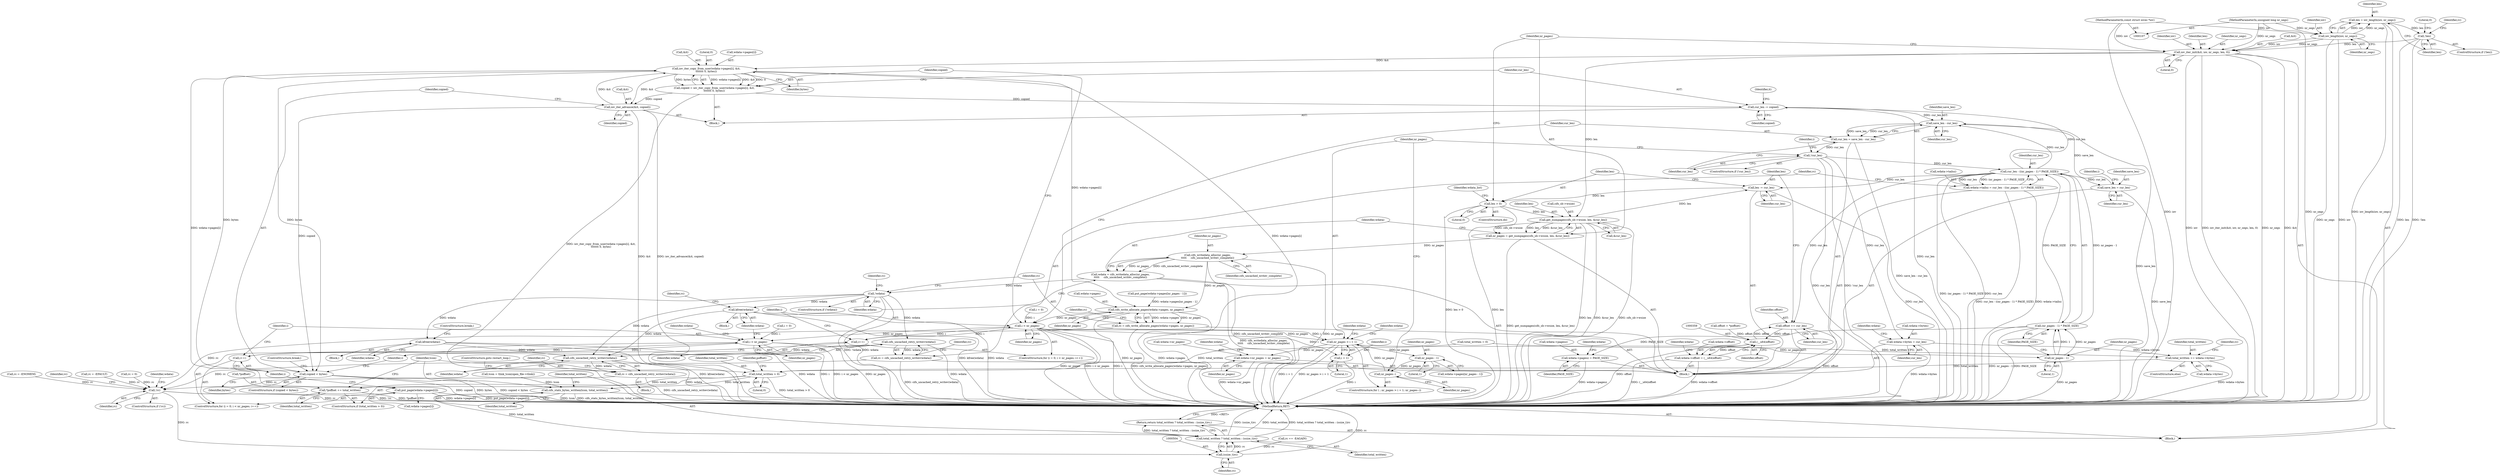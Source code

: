 digraph "0_linux_5d81de8e8667da7135d3a32a964087c0faf5483f@API" {
"1000275" [label="(Call,iov_iter_copy_from_user(wdata->pages[i], &it,\n\t\t\t\t\t\t\t 0, bytes))"];
"1000288" [label="(Call,iov_iter_advance(&it, copied))"];
"1000275" [label="(Call,iov_iter_copy_from_user(wdata->pages[i], &it,\n\t\t\t\t\t\t\t 0, bytes))"];
"1000214" [label="(Call,iov_iter_init(&it, iov, nr_segs, len, 0))"];
"1000135" [label="(Call,iov_length(iov, nr_segs))"];
"1000109" [label="(MethodParameterIn,const struct iovec *iov)"];
"1000110" [label="(MethodParameterIn,unsigned long nr_segs)"];
"1000139" [label="(Call,!len)"];
"1000133" [label="(Call,len = iov_length(iov, nr_segs))"];
"1000293" [label="(Call,copied < bytes)"];
"1000273" [label="(Call,copied = iov_iter_copy_from_user(wdata->pages[i], &it,\n\t\t\t\t\t\t\t 0, bytes))"];
"1000249" [label="(Call,cifs_write_allocate_pages(wdata->pages, nr_pages))"];
"1000247" [label="(Call,rc = cifs_write_allocate_pages(wdata->pages, nr_pages))"];
"1000434" [label="(Call,!rc)"];
"1000503" [label="(Call,(ssize_t)rc)"];
"1000500" [label="(Call,total_written ? total_written : (ssize_t)rc)"];
"1000499" [label="(Return,return total_written ? total_written : (ssize_t)rc;)"];
"1000267" [label="(Call,i < nr_pages)"];
"1000270" [label="(Call,i++)"];
"1000310" [label="(Call,i < nr_pages)"];
"1000313" [label="(Call,i++)"];
"1000329" [label="(Call,nr_pages > i + 1)"];
"1000341" [label="(Call,nr_pages - 1)"];
"1000334" [label="(Call,nr_pages--)"];
"1000349" [label="(Call,wdata->nr_pages = nr_pages)"];
"1000389" [label="(Call,nr_pages - 1)"];
"1000388" [label="(Call,(nr_pages - 1) * PAGE_SIZE)"];
"1000377" [label="(Call,wdata->pagesz = PAGE_SIZE)"];
"1000386" [label="(Call,cur_len - ((nr_pages - 1) * PAGE_SIZE))"];
"1000260" [label="(Call,save_len = cur_len)"];
"1000299" [label="(Call,save_len - cur_len)"];
"1000297" [label="(Call,cur_len = save_len - cur_len)"];
"1000303" [label="(Call,!cur_len)"];
"1000372" [label="(Call,wdata->bytes = cur_len)"];
"1000461" [label="(Call,total_written += wdata->bytes)"];
"1000489" [label="(Call,total_written > 0)"];
"1000492" [label="(Call,*poffset += total_written)"];
"1000496" [label="(Call,cifs_stats_bytes_written(tcon, total_written))"];
"1000285" [label="(Call,cur_len -= copied)"];
"1000382" [label="(Call,wdata->tailsz = cur_len - ((nr_pages - 1) * PAGE_SIZE))"];
"1000414" [label="(Call,offset += cur_len)"];
"1000358" [label="(Call,(__u64)offset)"];
"1000354" [label="(Call,wdata->offset = (__u64)offset)"];
"1000417" [label="(Call,len -= cur_len)"];
"1000420" [label="(Call,len > 0)"];
"1000226" [label="(Call,get_numpages(cifs_sb->wsize, len, &cur_len))"];
"1000224" [label="(Call,nr_pages = get_numpages(cifs_sb->wsize, len, &cur_len))"];
"1000235" [label="(Call,cifs_writedata_alloc(nr_pages,\n\t\t\t\t\t     cifs_uncached_writev_complete))"];
"1000233" [label="(Call,wdata = cifs_writedata_alloc(nr_pages,\n\t\t\t\t\t     cifs_uncached_writev_complete))"];
"1000239" [label="(Call,!wdata)"];
"1000257" [label="(Call,kfree(wdata))"];
"1000474" [label="(Call,cifs_uncached_retry_writev(wdata))"];
"1000472" [label="(Call,rc = cifs_uncached_retry_writev(wdata))"];
"1000321" [label="(Call,kfree(wdata))"];
"1000395" [label="(Call,cifs_uncached_retry_writev(wdata))"];
"1000393" [label="(Call,rc = cifs_uncached_retry_writev(wdata))"];
"1000331" [label="(Call,i + 1)"];
"1000315" [label="(Call,put_page(wdata->pages[i]))"];
"1000503" [label="(Call,(ssize_t)rc)"];
"1000303" [label="(Call,!cur_len)"];
"1000353" [label="(Identifier,nr_pages)"];
"1000219" [label="(Identifier,len)"];
"1000305" [label="(Block,)"];
"1000420" [label="(Call,len > 0)"];
"1000267" [label="(Call,i < nr_pages)"];
"1000350" [label="(Call,wdata->nr_pages)"];
"1000433" [label="(ControlStructure,if (!rc))"];
"1000261" [label="(Identifier,save_len)"];
"1000492" [label="(Call,*poffset += total_written)"];
"1000336" [label="(Call,put_page(wdata->pages[nr_pages - 1]))"];
"1000389" [label="(Call,nr_pages - 1)"];
"1000222" [label="(Block,)"];
"1000354" [label="(Call,wdata->offset = (__u64)offset)"];
"1000498" [label="(Identifier,total_written)"];
"1000324" [label="(Identifier,rc)"];
"1000281" [label="(Call,&it)"];
"1000315" [label="(Call,put_page(wdata->pages[i]))"];
"1000231" [label="(Call,&cur_len)"];
"1000495" [label="(Identifier,total_written)"];
"1000417" [label="(Call,len -= cur_len)"];
"1000135" [label="(Call,iov_length(iov, nr_segs))"];
"1000480" [label="(Identifier,wdata)"];
"1000214" [label="(Call,iov_iter_init(&it, iov, nr_segs, len, 0))"];
"1000398" [label="(Identifier,rc)"];
"1000270" [label="(Call,i++)"];
"1000220" [label="(Literal,0)"];
"1000265" [label="(Identifier,i)"];
"1000328" [label="(ControlStructure,for ( ; nr_pages > i + 1; nr_pages--))"];
"1000314" [label="(Identifier,i)"];
"1000386" [label="(Call,cur_len - ((nr_pages - 1) * PAGE_SIZE))"];
"1000335" [label="(Identifier,nr_pages)"];
"1000349" [label="(Call,wdata->nr_pages = nr_pages)"];
"1000308" [label="(Identifier,i)"];
"1000322" [label="(Identifier,wdata)"];
"1000140" [label="(Identifier,len)"];
"1000506" [label="(MethodReturn,RET)"];
"1000339" [label="(Identifier,wdata)"];
"1000243" [label="(Identifier,rc)"];
"1000292" [label="(ControlStructure,if (copied < bytes))"];
"1000318" [label="(Identifier,wdata)"];
"1000236" [label="(Identifier,nr_pages)"];
"1000342" [label="(Identifier,nr_pages)"];
"1000312" [label="(Identifier,nr_pages)"];
"1000268" [label="(Identifier,i)"];
"1000473" [label="(Identifier,rc)"];
"1000341" [label="(Call,nr_pages - 1)"];
"1000377" [label="(Call,wdata->pagesz = PAGE_SIZE)"];
"1000460" [label="(ControlStructure,else)"];
"1000307" [label="(Call,i = 0)"];
"1000494" [label="(Identifier,poffset)"];
"1000300" [label="(Identifier,save_len)"];
"1000462" [label="(Identifier,total_written)"];
"1000346" [label="(Identifier,wdata)"];
"1000493" [label="(Call,*poffset)"];
"1000419" [label="(Identifier,cur_len)"];
"1000390" [label="(Identifier,nr_pages)"];
"1000427" [label="(Identifier,wdata_list)"];
"1000337" [label="(Call,wdata->pages[nr_pages - 1])"];
"1000421" [label="(Identifier,len)"];
"1000383" [label="(Call,wdata->tailsz)"];
"1000272" [label="(Block,)"];
"1000258" [label="(Identifier,wdata)"];
"1000384" [label="(Identifier,wdata)"];
"1000224" [label="(Call,nr_pages = get_numpages(cifs_sb->wsize, len, &cur_len))"];
"1000334" [label="(Call,nr_pages--)"];
"1000316" [label="(Call,wdata->pages[i])"];
"1000144" [label="(Identifier,rc)"];
"1000260" [label="(Call,save_len = cur_len)"];
"1000311" [label="(Identifier,i)"];
"1000297" [label="(Call,cur_len = save_len - cur_len)"];
"1000435" [label="(Identifier,rc)"];
"1000218" [label="(Identifier,nr_segs)"];
"1000296" [label="(ControlStructure,break;)"];
"1000330" [label="(Identifier,nr_pages)"];
"1000393" [label="(Call,rc = cifs_uncached_retry_writev(wdata))"];
"1000285" [label="(Call,cur_len -= copied)"];
"1000226" [label="(Call,get_numpages(cifs_sb->wsize, len, &cur_len))"];
"1000416" [label="(Identifier,cur_len)"];
"1000505" [label="(Identifier,rc)"];
"1000215" [label="(Call,&it)"];
"1000372" [label="(Call,wdata->bytes = cur_len)"];
"1000289" [label="(Call,&it)"];
"1000137" [label="(Identifier,nr_segs)"];
"1000283" [label="(Literal,0)"];
"1000471" [label="(Block,)"];
"1000225" [label="(Identifier,nr_pages)"];
"1000422" [label="(Literal,0)"];
"1000415" [label="(Identifier,offset)"];
"1000253" [label="(Identifier,nr_pages)"];
"1000257" [label="(Call,kfree(wdata))"];
"1000242" [label="(Call,rc = -ENOMEM)"];
"1000388" [label="(Call,(nr_pages - 1) * PAGE_SIZE)"];
"1000295" [label="(Identifier,bytes)"];
"1000381" [label="(Identifier,PAGE_SIZE)"];
"1000262" [label="(Identifier,cur_len)"];
"1000248" [label="(Identifier,rc)"];
"1000343" [label="(Literal,1)"];
"1000396" [label="(Identifier,wdata)"];
"1000217" [label="(Identifier,iov)"];
"1000288" [label="(Call,iov_iter_advance(&it, copied))"];
"1000302" [label="(ControlStructure,if (!cur_len))"];
"1000274" [label="(Identifier,copied)"];
"1000238" [label="(ControlStructure,if (!wdata))"];
"1000304" [label="(Identifier,cur_len)"];
"1000438" [label="(Identifier,rc)"];
"1000230" [label="(Identifier,len)"];
"1000476" [label="(ControlStructure,goto restart_loop;)"];
"1000276" [label="(Call,wdata->pages[i])"];
"1000227" [label="(Call,cifs_sb->wsize)"];
"1000313" [label="(Call,i++)"];
"1000306" [label="(ControlStructure,for (i = 0; i < nr_pages; i++))"];
"1000134" [label="(Identifier,len)"];
"1000502" [label="(Identifier,total_written)"];
"1000392" [label="(Identifier,PAGE_SIZE)"];
"1000323" [label="(Call,rc = -EFAULT)"];
"1000497" [label="(Identifier,tcon)"];
"1000249" [label="(Call,cifs_write_allocate_pages(wdata->pages, nr_pages))"];
"1000290" [label="(Identifier,it)"];
"1000310" [label="(Call,i < nr_pages)"];
"1000250" [label="(Call,wdata->pages)"];
"1000293" [label="(Call,copied < bytes)"];
"1000247" [label="(Call,rc = cifs_write_allocate_pages(wdata->pages, nr_pages))"];
"1000255" [label="(Identifier,rc)"];
"1000360" [label="(Identifier,offset)"];
"1000110" [label="(MethodParameterIn,unsigned long nr_segs)"];
"1000378" [label="(Call,wdata->pagesz)"];
"1000501" [label="(Identifier,total_written)"];
"1000395" [label="(Call,cifs_uncached_retry_writev(wdata))"];
"1000173" [label="(Call,tcon = tlink_tcon(open_file->tlink))"];
"1000271" [label="(Identifier,i)"];
"1000391" [label="(Literal,1)"];
"1000269" [label="(Identifier,nr_pages)"];
"1000467" [label="(Call,rc == -EAGAIN)"];
"1000120" [label="(Call,total_written = 0)"];
"1000463" [label="(Call,wdata->bytes)"];
"1000294" [label="(Identifier,copied)"];
"1000428" [label="(Call,rc = 0)"];
"1000233" [label="(Call,wdata = cifs_writedata_alloc(nr_pages,\n\t\t\t\t\t     cifs_uncached_writev_complete))"];
"1000434" [label="(Call,!rc)"];
"1000235" [label="(Call,cifs_writedata_alloc(nr_pages,\n\t\t\t\t\t     cifs_uncached_writev_complete))"];
"1000321" [label="(Call,kfree(wdata))"];
"1000333" [label="(Literal,1)"];
"1000109" [label="(MethodParameterIn,const struct iovec *iov)"];
"1000373" [label="(Call,wdata->bytes)"];
"1000286" [label="(Identifier,cur_len)"];
"1000139" [label="(Call,!len)"];
"1000387" [label="(Identifier,cur_len)"];
"1000331" [label="(Call,i + 1)"];
"1000468" [label="(Identifier,rc)"];
"1000418" [label="(Identifier,len)"];
"1000284" [label="(Identifier,bytes)"];
"1000112" [label="(Block,)"];
"1000363" [label="(Identifier,wdata)"];
"1000475" [label="(Identifier,wdata)"];
"1000472" [label="(Call,rc = cifs_uncached_retry_writev(wdata))"];
"1000263" [label="(ControlStructure,for (i = 0; i < nr_pages; i++))"];
"1000376" [label="(Identifier,cur_len)"];
"1000298" [label="(Identifier,cur_len)"];
"1000136" [label="(Identifier,iov)"];
"1000299" [label="(Call,save_len - cur_len)"];
"1000491" [label="(Literal,0)"];
"1000275" [label="(Call,iov_iter_copy_from_user(wdata->pages[i], &it,\n\t\t\t\t\t\t\t 0, bytes))"];
"1000273" [label="(Call,copied = iov_iter_copy_from_user(wdata->pages[i], &it,\n\t\t\t\t\t\t\t 0, bytes))"];
"1000394" [label="(Identifier,rc)"];
"1000291" [label="(Identifier,copied)"];
"1000474" [label="(Call,cifs_uncached_retry_writev(wdata))"];
"1000133" [label="(Call,len = iov_length(iov, nr_segs))"];
"1000221" [label="(ControlStructure,do)"];
"1000379" [label="(Identifier,wdata)"];
"1000142" [label="(Literal,0)"];
"1000500" [label="(Call,total_written ? total_written : (ssize_t)rc)"];
"1000382" [label="(Call,wdata->tailsz = cur_len - ((nr_pages - 1) * PAGE_SIZE))"];
"1000301" [label="(Identifier,cur_len)"];
"1000414" [label="(Call,offset += cur_len)"];
"1000358" [label="(Call,(__u64)offset)"];
"1000355" [label="(Call,wdata->offset)"];
"1000234" [label="(Identifier,wdata)"];
"1000490" [label="(Identifier,total_written)"];
"1000287" [label="(Identifier,copied)"];
"1000237" [label="(Identifier,cifs_uncached_writev_complete)"];
"1000329" [label="(Call,nr_pages > i + 1)"];
"1000332" [label="(Identifier,i)"];
"1000489" [label="(Call,total_written > 0)"];
"1000461" [label="(Call,total_written += wdata->bytes)"];
"1000138" [label="(ControlStructure,if (!len))"];
"1000264" [label="(Call,i = 0)"];
"1000499" [label="(Return,return total_written ? total_written : (ssize_t)rc;)"];
"1000256" [label="(Block,)"];
"1000259" [label="(ControlStructure,break;)"];
"1000496" [label="(Call,cifs_stats_bytes_written(tcon, total_written))"];
"1000193" [label="(Call,offset = *poffset)"];
"1000488" [label="(ControlStructure,if (total_written > 0))"];
"1000356" [label="(Identifier,wdata)"];
"1000240" [label="(Identifier,wdata)"];
"1000239" [label="(Call,!wdata)"];
"1000275" -> "1000273"  [label="AST: "];
"1000275" -> "1000284"  [label="CFG: "];
"1000276" -> "1000275"  [label="AST: "];
"1000281" -> "1000275"  [label="AST: "];
"1000283" -> "1000275"  [label="AST: "];
"1000284" -> "1000275"  [label="AST: "];
"1000273" -> "1000275"  [label="CFG: "];
"1000275" -> "1000506"  [label="DDG: wdata->pages[i]"];
"1000275" -> "1000249"  [label="DDG: wdata->pages[i]"];
"1000275" -> "1000273"  [label="DDG: wdata->pages[i]"];
"1000275" -> "1000273"  [label="DDG: &it"];
"1000275" -> "1000273"  [label="DDG: 0"];
"1000275" -> "1000273"  [label="DDG: bytes"];
"1000288" -> "1000275"  [label="DDG: &it"];
"1000214" -> "1000275"  [label="DDG: &it"];
"1000293" -> "1000275"  [label="DDG: bytes"];
"1000275" -> "1000288"  [label="DDG: &it"];
"1000275" -> "1000293"  [label="DDG: bytes"];
"1000275" -> "1000315"  [label="DDG: wdata->pages[i]"];
"1000288" -> "1000272"  [label="AST: "];
"1000288" -> "1000291"  [label="CFG: "];
"1000289" -> "1000288"  [label="AST: "];
"1000291" -> "1000288"  [label="AST: "];
"1000294" -> "1000288"  [label="CFG: "];
"1000288" -> "1000506"  [label="DDG: &it"];
"1000288" -> "1000506"  [label="DDG: iov_iter_advance(&it, copied)"];
"1000273" -> "1000288"  [label="DDG: copied"];
"1000288" -> "1000293"  [label="DDG: copied"];
"1000214" -> "1000112"  [label="AST: "];
"1000214" -> "1000220"  [label="CFG: "];
"1000215" -> "1000214"  [label="AST: "];
"1000217" -> "1000214"  [label="AST: "];
"1000218" -> "1000214"  [label="AST: "];
"1000219" -> "1000214"  [label="AST: "];
"1000220" -> "1000214"  [label="AST: "];
"1000225" -> "1000214"  [label="CFG: "];
"1000214" -> "1000506"  [label="DDG: iov"];
"1000214" -> "1000506"  [label="DDG: iov_iter_init(&it, iov, nr_segs, len, 0)"];
"1000214" -> "1000506"  [label="DDG: nr_segs"];
"1000214" -> "1000506"  [label="DDG: &it"];
"1000135" -> "1000214"  [label="DDG: iov"];
"1000135" -> "1000214"  [label="DDG: nr_segs"];
"1000109" -> "1000214"  [label="DDG: iov"];
"1000110" -> "1000214"  [label="DDG: nr_segs"];
"1000139" -> "1000214"  [label="DDG: len"];
"1000214" -> "1000226"  [label="DDG: len"];
"1000135" -> "1000133"  [label="AST: "];
"1000135" -> "1000137"  [label="CFG: "];
"1000136" -> "1000135"  [label="AST: "];
"1000137" -> "1000135"  [label="AST: "];
"1000133" -> "1000135"  [label="CFG: "];
"1000135" -> "1000506"  [label="DDG: iov"];
"1000135" -> "1000506"  [label="DDG: nr_segs"];
"1000135" -> "1000133"  [label="DDG: iov"];
"1000135" -> "1000133"  [label="DDG: nr_segs"];
"1000109" -> "1000135"  [label="DDG: iov"];
"1000110" -> "1000135"  [label="DDG: nr_segs"];
"1000109" -> "1000107"  [label="AST: "];
"1000109" -> "1000506"  [label="DDG: iov"];
"1000110" -> "1000107"  [label="AST: "];
"1000110" -> "1000506"  [label="DDG: nr_segs"];
"1000139" -> "1000138"  [label="AST: "];
"1000139" -> "1000140"  [label="CFG: "];
"1000140" -> "1000139"  [label="AST: "];
"1000142" -> "1000139"  [label="CFG: "];
"1000144" -> "1000139"  [label="CFG: "];
"1000139" -> "1000506"  [label="DDG: !len"];
"1000139" -> "1000506"  [label="DDG: len"];
"1000133" -> "1000139"  [label="DDG: len"];
"1000133" -> "1000112"  [label="AST: "];
"1000134" -> "1000133"  [label="AST: "];
"1000140" -> "1000133"  [label="CFG: "];
"1000133" -> "1000506"  [label="DDG: iov_length(iov, nr_segs)"];
"1000293" -> "1000292"  [label="AST: "];
"1000293" -> "1000295"  [label="CFG: "];
"1000294" -> "1000293"  [label="AST: "];
"1000295" -> "1000293"  [label="AST: "];
"1000296" -> "1000293"  [label="CFG: "];
"1000271" -> "1000293"  [label="CFG: "];
"1000293" -> "1000506"  [label="DDG: copied < bytes"];
"1000293" -> "1000506"  [label="DDG: copied"];
"1000293" -> "1000506"  [label="DDG: bytes"];
"1000273" -> "1000272"  [label="AST: "];
"1000274" -> "1000273"  [label="AST: "];
"1000286" -> "1000273"  [label="CFG: "];
"1000273" -> "1000506"  [label="DDG: iov_iter_copy_from_user(wdata->pages[i], &it,\n\t\t\t\t\t\t\t 0, bytes)"];
"1000273" -> "1000285"  [label="DDG: copied"];
"1000249" -> "1000247"  [label="AST: "];
"1000249" -> "1000253"  [label="CFG: "];
"1000250" -> "1000249"  [label="AST: "];
"1000253" -> "1000249"  [label="AST: "];
"1000247" -> "1000249"  [label="CFG: "];
"1000249" -> "1000506"  [label="DDG: nr_pages"];
"1000249" -> "1000506"  [label="DDG: wdata->pages"];
"1000249" -> "1000247"  [label="DDG: wdata->pages"];
"1000249" -> "1000247"  [label="DDG: nr_pages"];
"1000336" -> "1000249"  [label="DDG: wdata->pages[nr_pages - 1]"];
"1000235" -> "1000249"  [label="DDG: nr_pages"];
"1000249" -> "1000267"  [label="DDG: nr_pages"];
"1000247" -> "1000222"  [label="AST: "];
"1000248" -> "1000247"  [label="AST: "];
"1000255" -> "1000247"  [label="CFG: "];
"1000247" -> "1000506"  [label="DDG: cifs_write_allocate_pages(wdata->pages, nr_pages)"];
"1000247" -> "1000434"  [label="DDG: rc"];
"1000434" -> "1000433"  [label="AST: "];
"1000434" -> "1000435"  [label="CFG: "];
"1000435" -> "1000434"  [label="AST: "];
"1000438" -> "1000434"  [label="CFG: "];
"1000480" -> "1000434"  [label="CFG: "];
"1000434" -> "1000506"  [label="DDG: !rc"];
"1000434" -> "1000506"  [label="DDG: rc"];
"1000393" -> "1000434"  [label="DDG: rc"];
"1000428" -> "1000434"  [label="DDG: rc"];
"1000242" -> "1000434"  [label="DDG: rc"];
"1000323" -> "1000434"  [label="DDG: rc"];
"1000472" -> "1000434"  [label="DDG: rc"];
"1000434" -> "1000503"  [label="DDG: rc"];
"1000503" -> "1000500"  [label="AST: "];
"1000503" -> "1000505"  [label="CFG: "];
"1000504" -> "1000503"  [label="AST: "];
"1000505" -> "1000503"  [label="AST: "];
"1000500" -> "1000503"  [label="CFG: "];
"1000503" -> "1000506"  [label="DDG: rc"];
"1000503" -> "1000500"  [label="DDG: rc"];
"1000467" -> "1000503"  [label="DDG: rc"];
"1000500" -> "1000499"  [label="AST: "];
"1000500" -> "1000502"  [label="CFG: "];
"1000501" -> "1000500"  [label="AST: "];
"1000502" -> "1000500"  [label="AST: "];
"1000499" -> "1000500"  [label="CFG: "];
"1000500" -> "1000506"  [label="DDG: (ssize_t)rc"];
"1000500" -> "1000506"  [label="DDG: total_written"];
"1000500" -> "1000506"  [label="DDG: total_written ? total_written : (ssize_t)rc"];
"1000500" -> "1000499"  [label="DDG: total_written ? total_written : (ssize_t)rc"];
"1000496" -> "1000500"  [label="DDG: total_written"];
"1000499" -> "1000112"  [label="AST: "];
"1000506" -> "1000499"  [label="CFG: "];
"1000499" -> "1000506"  [label="DDG: <RET>"];
"1000267" -> "1000263"  [label="AST: "];
"1000267" -> "1000269"  [label="CFG: "];
"1000268" -> "1000267"  [label="AST: "];
"1000269" -> "1000267"  [label="AST: "];
"1000274" -> "1000267"  [label="CFG: "];
"1000298" -> "1000267"  [label="CFG: "];
"1000267" -> "1000506"  [label="DDG: nr_pages"];
"1000267" -> "1000506"  [label="DDG: i < nr_pages"];
"1000267" -> "1000506"  [label="DDG: i"];
"1000264" -> "1000267"  [label="DDG: i"];
"1000270" -> "1000267"  [label="DDG: i"];
"1000267" -> "1000270"  [label="DDG: i"];
"1000267" -> "1000310"  [label="DDG: nr_pages"];
"1000267" -> "1000329"  [label="DDG: nr_pages"];
"1000267" -> "1000329"  [label="DDG: i"];
"1000267" -> "1000331"  [label="DDG: i"];
"1000270" -> "1000263"  [label="AST: "];
"1000270" -> "1000271"  [label="CFG: "];
"1000271" -> "1000270"  [label="AST: "];
"1000268" -> "1000270"  [label="CFG: "];
"1000310" -> "1000306"  [label="AST: "];
"1000310" -> "1000312"  [label="CFG: "];
"1000311" -> "1000310"  [label="AST: "];
"1000312" -> "1000310"  [label="AST: "];
"1000318" -> "1000310"  [label="CFG: "];
"1000322" -> "1000310"  [label="CFG: "];
"1000310" -> "1000506"  [label="DDG: i < nr_pages"];
"1000310" -> "1000506"  [label="DDG: nr_pages"];
"1000310" -> "1000506"  [label="DDG: i"];
"1000307" -> "1000310"  [label="DDG: i"];
"1000313" -> "1000310"  [label="DDG: i"];
"1000310" -> "1000313"  [label="DDG: i"];
"1000313" -> "1000306"  [label="AST: "];
"1000313" -> "1000314"  [label="CFG: "];
"1000314" -> "1000313"  [label="AST: "];
"1000311" -> "1000313"  [label="CFG: "];
"1000329" -> "1000328"  [label="AST: "];
"1000329" -> "1000331"  [label="CFG: "];
"1000330" -> "1000329"  [label="AST: "];
"1000331" -> "1000329"  [label="AST: "];
"1000339" -> "1000329"  [label="CFG: "];
"1000346" -> "1000329"  [label="CFG: "];
"1000329" -> "1000506"  [label="DDG: i + 1"];
"1000329" -> "1000506"  [label="DDG: nr_pages > i + 1"];
"1000334" -> "1000329"  [label="DDG: nr_pages"];
"1000329" -> "1000341"  [label="DDG: nr_pages"];
"1000329" -> "1000349"  [label="DDG: nr_pages"];
"1000329" -> "1000389"  [label="DDG: nr_pages"];
"1000341" -> "1000337"  [label="AST: "];
"1000341" -> "1000343"  [label="CFG: "];
"1000342" -> "1000341"  [label="AST: "];
"1000343" -> "1000341"  [label="AST: "];
"1000337" -> "1000341"  [label="CFG: "];
"1000341" -> "1000334"  [label="DDG: nr_pages"];
"1000334" -> "1000328"  [label="AST: "];
"1000334" -> "1000335"  [label="CFG: "];
"1000335" -> "1000334"  [label="AST: "];
"1000330" -> "1000334"  [label="CFG: "];
"1000349" -> "1000222"  [label="AST: "];
"1000349" -> "1000353"  [label="CFG: "];
"1000350" -> "1000349"  [label="AST: "];
"1000353" -> "1000349"  [label="AST: "];
"1000356" -> "1000349"  [label="CFG: "];
"1000349" -> "1000506"  [label="DDG: wdata->nr_pages"];
"1000389" -> "1000388"  [label="AST: "];
"1000389" -> "1000391"  [label="CFG: "];
"1000390" -> "1000389"  [label="AST: "];
"1000391" -> "1000389"  [label="AST: "];
"1000392" -> "1000389"  [label="CFG: "];
"1000389" -> "1000506"  [label="DDG: nr_pages"];
"1000389" -> "1000388"  [label="DDG: nr_pages"];
"1000389" -> "1000388"  [label="DDG: 1"];
"1000388" -> "1000386"  [label="AST: "];
"1000388" -> "1000392"  [label="CFG: "];
"1000392" -> "1000388"  [label="AST: "];
"1000386" -> "1000388"  [label="CFG: "];
"1000388" -> "1000506"  [label="DDG: nr_pages - 1"];
"1000388" -> "1000506"  [label="DDG: PAGE_SIZE"];
"1000388" -> "1000377"  [label="DDG: PAGE_SIZE"];
"1000388" -> "1000386"  [label="DDG: nr_pages - 1"];
"1000388" -> "1000386"  [label="DDG: PAGE_SIZE"];
"1000377" -> "1000222"  [label="AST: "];
"1000377" -> "1000381"  [label="CFG: "];
"1000378" -> "1000377"  [label="AST: "];
"1000381" -> "1000377"  [label="AST: "];
"1000384" -> "1000377"  [label="CFG: "];
"1000377" -> "1000506"  [label="DDG: wdata->pagesz"];
"1000386" -> "1000382"  [label="AST: "];
"1000387" -> "1000386"  [label="AST: "];
"1000382" -> "1000386"  [label="CFG: "];
"1000386" -> "1000506"  [label="DDG: (nr_pages - 1) * PAGE_SIZE"];
"1000386" -> "1000506"  [label="DDG: cur_len"];
"1000386" -> "1000260"  [label="DDG: cur_len"];
"1000386" -> "1000285"  [label="DDG: cur_len"];
"1000386" -> "1000299"  [label="DDG: cur_len"];
"1000386" -> "1000382"  [label="DDG: cur_len"];
"1000386" -> "1000382"  [label="DDG: (nr_pages - 1) * PAGE_SIZE"];
"1000303" -> "1000386"  [label="DDG: cur_len"];
"1000386" -> "1000414"  [label="DDG: cur_len"];
"1000386" -> "1000417"  [label="DDG: cur_len"];
"1000260" -> "1000222"  [label="AST: "];
"1000260" -> "1000262"  [label="CFG: "];
"1000261" -> "1000260"  [label="AST: "];
"1000262" -> "1000260"  [label="AST: "];
"1000265" -> "1000260"  [label="CFG: "];
"1000260" -> "1000506"  [label="DDG: save_len"];
"1000260" -> "1000299"  [label="DDG: save_len"];
"1000299" -> "1000297"  [label="AST: "];
"1000299" -> "1000301"  [label="CFG: "];
"1000300" -> "1000299"  [label="AST: "];
"1000301" -> "1000299"  [label="AST: "];
"1000297" -> "1000299"  [label="CFG: "];
"1000299" -> "1000506"  [label="DDG: save_len"];
"1000299" -> "1000297"  [label="DDG: save_len"];
"1000299" -> "1000297"  [label="DDG: cur_len"];
"1000285" -> "1000299"  [label="DDG: cur_len"];
"1000297" -> "1000222"  [label="AST: "];
"1000298" -> "1000297"  [label="AST: "];
"1000304" -> "1000297"  [label="CFG: "];
"1000297" -> "1000506"  [label="DDG: save_len - cur_len"];
"1000297" -> "1000303"  [label="DDG: cur_len"];
"1000303" -> "1000302"  [label="AST: "];
"1000303" -> "1000304"  [label="CFG: "];
"1000304" -> "1000303"  [label="AST: "];
"1000308" -> "1000303"  [label="CFG: "];
"1000330" -> "1000303"  [label="CFG: "];
"1000303" -> "1000506"  [label="DDG: cur_len"];
"1000303" -> "1000506"  [label="DDG: !cur_len"];
"1000303" -> "1000372"  [label="DDG: cur_len"];
"1000372" -> "1000222"  [label="AST: "];
"1000372" -> "1000376"  [label="CFG: "];
"1000373" -> "1000372"  [label="AST: "];
"1000376" -> "1000372"  [label="AST: "];
"1000379" -> "1000372"  [label="CFG: "];
"1000372" -> "1000506"  [label="DDG: wdata->bytes"];
"1000372" -> "1000461"  [label="DDG: wdata->bytes"];
"1000461" -> "1000460"  [label="AST: "];
"1000461" -> "1000463"  [label="CFG: "];
"1000462" -> "1000461"  [label="AST: "];
"1000463" -> "1000461"  [label="AST: "];
"1000468" -> "1000461"  [label="CFG: "];
"1000461" -> "1000506"  [label="DDG: wdata->bytes"];
"1000120" -> "1000461"  [label="DDG: total_written"];
"1000461" -> "1000489"  [label="DDG: total_written"];
"1000489" -> "1000488"  [label="AST: "];
"1000489" -> "1000491"  [label="CFG: "];
"1000490" -> "1000489"  [label="AST: "];
"1000491" -> "1000489"  [label="AST: "];
"1000494" -> "1000489"  [label="CFG: "];
"1000497" -> "1000489"  [label="CFG: "];
"1000489" -> "1000506"  [label="DDG: total_written > 0"];
"1000120" -> "1000489"  [label="DDG: total_written"];
"1000489" -> "1000492"  [label="DDG: total_written"];
"1000489" -> "1000496"  [label="DDG: total_written"];
"1000492" -> "1000488"  [label="AST: "];
"1000492" -> "1000495"  [label="CFG: "];
"1000493" -> "1000492"  [label="AST: "];
"1000495" -> "1000492"  [label="AST: "];
"1000497" -> "1000492"  [label="CFG: "];
"1000492" -> "1000506"  [label="DDG: *poffset"];
"1000496" -> "1000112"  [label="AST: "];
"1000496" -> "1000498"  [label="CFG: "];
"1000497" -> "1000496"  [label="AST: "];
"1000498" -> "1000496"  [label="AST: "];
"1000501" -> "1000496"  [label="CFG: "];
"1000496" -> "1000506"  [label="DDG: cifs_stats_bytes_written(tcon, total_written)"];
"1000496" -> "1000506"  [label="DDG: tcon"];
"1000173" -> "1000496"  [label="DDG: tcon"];
"1000285" -> "1000272"  [label="AST: "];
"1000285" -> "1000287"  [label="CFG: "];
"1000286" -> "1000285"  [label="AST: "];
"1000287" -> "1000285"  [label="AST: "];
"1000290" -> "1000285"  [label="CFG: "];
"1000285" -> "1000506"  [label="DDG: cur_len"];
"1000382" -> "1000222"  [label="AST: "];
"1000383" -> "1000382"  [label="AST: "];
"1000394" -> "1000382"  [label="CFG: "];
"1000382" -> "1000506"  [label="DDG: wdata->tailsz"];
"1000382" -> "1000506"  [label="DDG: cur_len - ((nr_pages - 1) * PAGE_SIZE)"];
"1000414" -> "1000222"  [label="AST: "];
"1000414" -> "1000416"  [label="CFG: "];
"1000415" -> "1000414"  [label="AST: "];
"1000416" -> "1000414"  [label="AST: "];
"1000418" -> "1000414"  [label="CFG: "];
"1000414" -> "1000506"  [label="DDG: offset"];
"1000414" -> "1000358"  [label="DDG: offset"];
"1000358" -> "1000414"  [label="DDG: offset"];
"1000358" -> "1000354"  [label="AST: "];
"1000358" -> "1000360"  [label="CFG: "];
"1000359" -> "1000358"  [label="AST: "];
"1000360" -> "1000358"  [label="AST: "];
"1000354" -> "1000358"  [label="CFG: "];
"1000358" -> "1000506"  [label="DDG: offset"];
"1000358" -> "1000354"  [label="DDG: offset"];
"1000193" -> "1000358"  [label="DDG: offset"];
"1000354" -> "1000222"  [label="AST: "];
"1000355" -> "1000354"  [label="AST: "];
"1000363" -> "1000354"  [label="CFG: "];
"1000354" -> "1000506"  [label="DDG: (__u64)offset"];
"1000354" -> "1000506"  [label="DDG: wdata->offset"];
"1000417" -> "1000222"  [label="AST: "];
"1000417" -> "1000419"  [label="CFG: "];
"1000418" -> "1000417"  [label="AST: "];
"1000419" -> "1000417"  [label="AST: "];
"1000421" -> "1000417"  [label="CFG: "];
"1000417" -> "1000506"  [label="DDG: cur_len"];
"1000226" -> "1000417"  [label="DDG: len"];
"1000417" -> "1000420"  [label="DDG: len"];
"1000420" -> "1000221"  [label="AST: "];
"1000420" -> "1000422"  [label="CFG: "];
"1000421" -> "1000420"  [label="AST: "];
"1000422" -> "1000420"  [label="AST: "];
"1000225" -> "1000420"  [label="CFG: "];
"1000427" -> "1000420"  [label="CFG: "];
"1000420" -> "1000506"  [label="DDG: len > 0"];
"1000420" -> "1000506"  [label="DDG: len"];
"1000420" -> "1000226"  [label="DDG: len"];
"1000226" -> "1000224"  [label="AST: "];
"1000226" -> "1000231"  [label="CFG: "];
"1000227" -> "1000226"  [label="AST: "];
"1000230" -> "1000226"  [label="AST: "];
"1000231" -> "1000226"  [label="AST: "];
"1000224" -> "1000226"  [label="CFG: "];
"1000226" -> "1000506"  [label="DDG: cifs_sb->wsize"];
"1000226" -> "1000506"  [label="DDG: &cur_len"];
"1000226" -> "1000506"  [label="DDG: len"];
"1000226" -> "1000224"  [label="DDG: cifs_sb->wsize"];
"1000226" -> "1000224"  [label="DDG: len"];
"1000226" -> "1000224"  [label="DDG: &cur_len"];
"1000224" -> "1000222"  [label="AST: "];
"1000225" -> "1000224"  [label="AST: "];
"1000234" -> "1000224"  [label="CFG: "];
"1000224" -> "1000506"  [label="DDG: get_numpages(cifs_sb->wsize, len, &cur_len)"];
"1000224" -> "1000235"  [label="DDG: nr_pages"];
"1000235" -> "1000233"  [label="AST: "];
"1000235" -> "1000237"  [label="CFG: "];
"1000236" -> "1000235"  [label="AST: "];
"1000237" -> "1000235"  [label="AST: "];
"1000233" -> "1000235"  [label="CFG: "];
"1000235" -> "1000506"  [label="DDG: cifs_uncached_writev_complete"];
"1000235" -> "1000506"  [label="DDG: nr_pages"];
"1000235" -> "1000233"  [label="DDG: nr_pages"];
"1000235" -> "1000233"  [label="DDG: cifs_uncached_writev_complete"];
"1000233" -> "1000222"  [label="AST: "];
"1000234" -> "1000233"  [label="AST: "];
"1000240" -> "1000233"  [label="CFG: "];
"1000233" -> "1000506"  [label="DDG: cifs_writedata_alloc(nr_pages,\n\t\t\t\t\t     cifs_uncached_writev_complete)"];
"1000233" -> "1000239"  [label="DDG: wdata"];
"1000239" -> "1000238"  [label="AST: "];
"1000239" -> "1000240"  [label="CFG: "];
"1000240" -> "1000239"  [label="AST: "];
"1000243" -> "1000239"  [label="CFG: "];
"1000248" -> "1000239"  [label="CFG: "];
"1000239" -> "1000506"  [label="DDG: !wdata"];
"1000239" -> "1000506"  [label="DDG: wdata"];
"1000239" -> "1000257"  [label="DDG: wdata"];
"1000239" -> "1000321"  [label="DDG: wdata"];
"1000239" -> "1000395"  [label="DDG: wdata"];
"1000239" -> "1000474"  [label="DDG: wdata"];
"1000257" -> "1000256"  [label="AST: "];
"1000257" -> "1000258"  [label="CFG: "];
"1000258" -> "1000257"  [label="AST: "];
"1000259" -> "1000257"  [label="CFG: "];
"1000257" -> "1000506"  [label="DDG: wdata"];
"1000257" -> "1000506"  [label="DDG: kfree(wdata)"];
"1000257" -> "1000474"  [label="DDG: wdata"];
"1000474" -> "1000472"  [label="AST: "];
"1000474" -> "1000475"  [label="CFG: "];
"1000475" -> "1000474"  [label="AST: "];
"1000472" -> "1000474"  [label="CFG: "];
"1000474" -> "1000506"  [label="DDG: wdata"];
"1000474" -> "1000472"  [label="DDG: wdata"];
"1000395" -> "1000474"  [label="DDG: wdata"];
"1000321" -> "1000474"  [label="DDG: wdata"];
"1000472" -> "1000471"  [label="AST: "];
"1000473" -> "1000472"  [label="AST: "];
"1000476" -> "1000472"  [label="CFG: "];
"1000472" -> "1000506"  [label="DDG: cifs_uncached_retry_writev(wdata)"];
"1000321" -> "1000305"  [label="AST: "];
"1000321" -> "1000322"  [label="CFG: "];
"1000322" -> "1000321"  [label="AST: "];
"1000324" -> "1000321"  [label="CFG: "];
"1000321" -> "1000506"  [label="DDG: wdata"];
"1000321" -> "1000506"  [label="DDG: kfree(wdata)"];
"1000395" -> "1000393"  [label="AST: "];
"1000395" -> "1000396"  [label="CFG: "];
"1000396" -> "1000395"  [label="AST: "];
"1000393" -> "1000395"  [label="CFG: "];
"1000395" -> "1000506"  [label="DDG: wdata"];
"1000395" -> "1000393"  [label="DDG: wdata"];
"1000393" -> "1000222"  [label="AST: "];
"1000394" -> "1000393"  [label="AST: "];
"1000398" -> "1000393"  [label="CFG: "];
"1000393" -> "1000506"  [label="DDG: cifs_uncached_retry_writev(wdata)"];
"1000331" -> "1000333"  [label="CFG: "];
"1000332" -> "1000331"  [label="AST: "];
"1000333" -> "1000331"  [label="AST: "];
"1000331" -> "1000506"  [label="DDG: i"];
"1000315" -> "1000306"  [label="AST: "];
"1000315" -> "1000316"  [label="CFG: "];
"1000316" -> "1000315"  [label="AST: "];
"1000314" -> "1000315"  [label="CFG: "];
"1000315" -> "1000506"  [label="DDG: put_page(wdata->pages[i])"];
"1000315" -> "1000506"  [label="DDG: wdata->pages[i]"];
}
